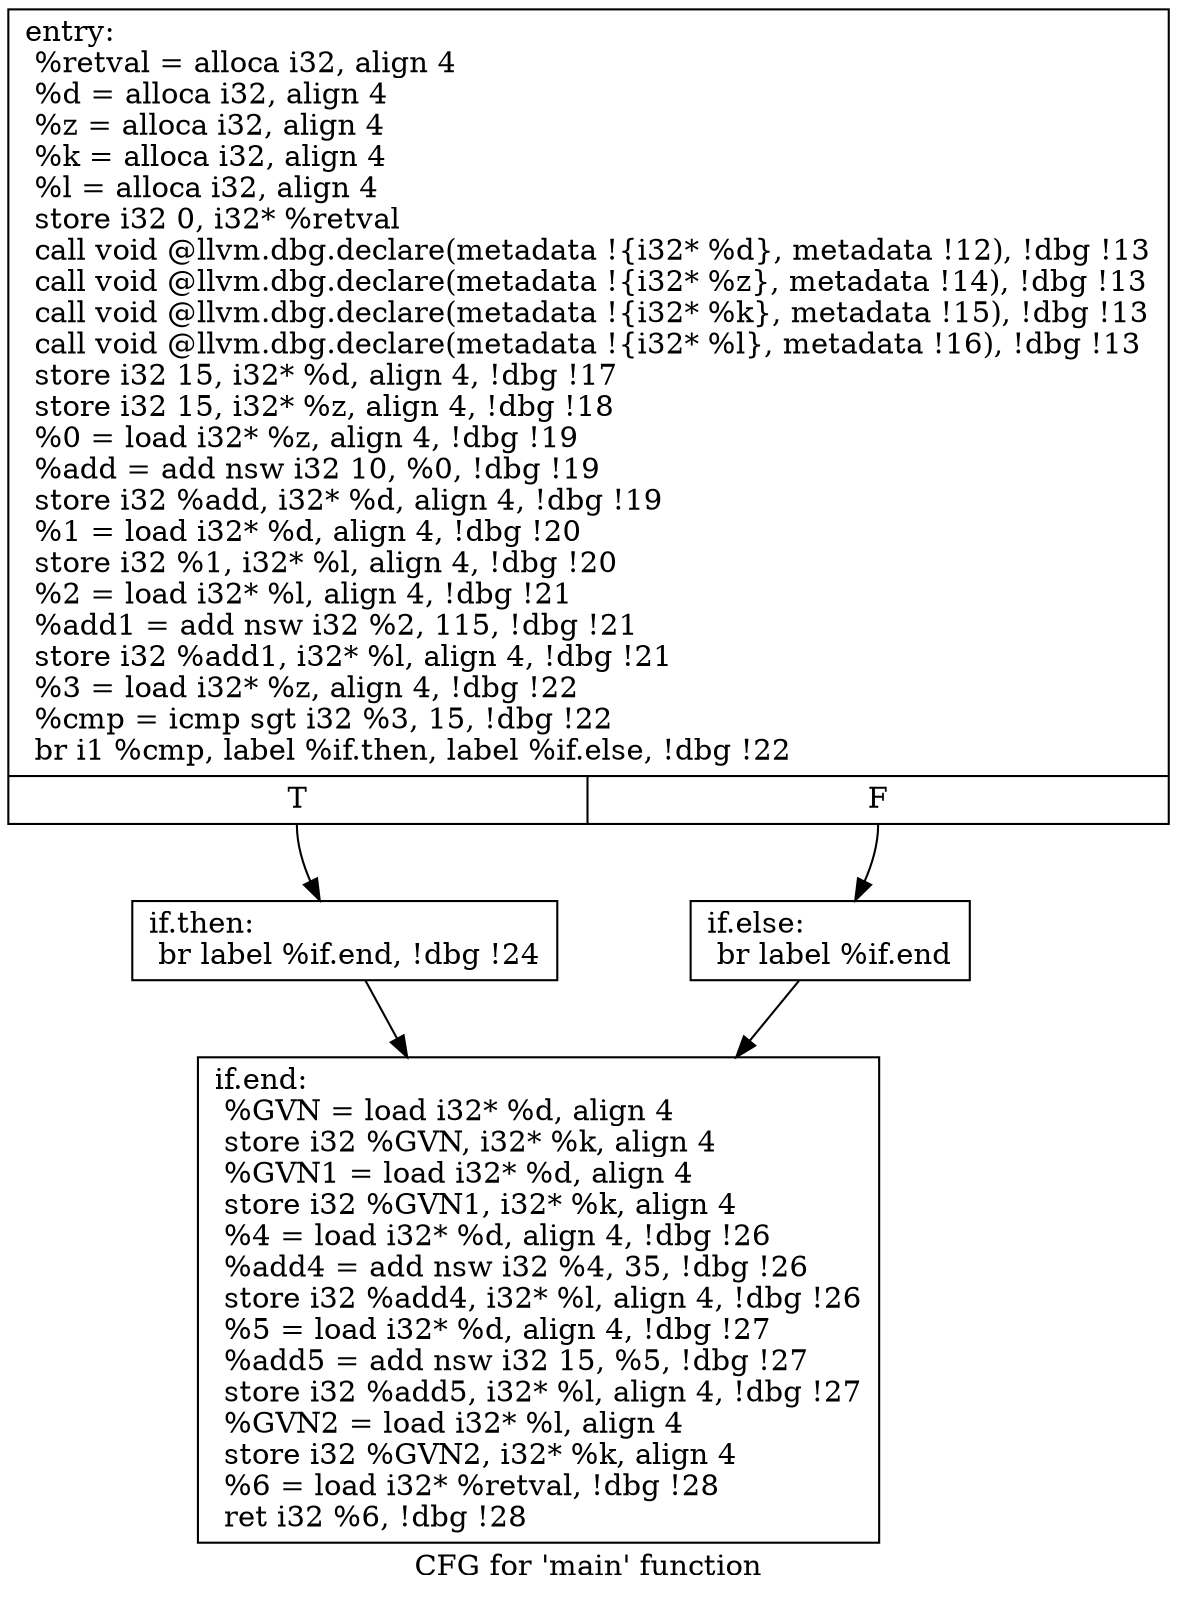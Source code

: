 digraph "CFG for 'main' function" {
	label="CFG for 'main' function";

	Node0x2bc8d10 [shape=record,label="{entry:\l  %retval = alloca i32, align 4\l  %d = alloca i32, align 4\l  %z = alloca i32, align 4\l  %k = alloca i32, align 4\l  %l = alloca i32, align 4\l  store i32 0, i32* %retval\l  call void @llvm.dbg.declare(metadata !\{i32* %d\}, metadata !12), !dbg !13\l  call void @llvm.dbg.declare(metadata !\{i32* %z\}, metadata !14), !dbg !13\l  call void @llvm.dbg.declare(metadata !\{i32* %k\}, metadata !15), !dbg !13\l  call void @llvm.dbg.declare(metadata !\{i32* %l\}, metadata !16), !dbg !13\l  store i32 15, i32* %d, align 4, !dbg !17\l  store i32 15, i32* %z, align 4, !dbg !18\l  %0 = load i32* %z, align 4, !dbg !19\l  %add = add nsw i32 10, %0, !dbg !19\l  store i32 %add, i32* %d, align 4, !dbg !19\l  %1 = load i32* %d, align 4, !dbg !20\l  store i32 %1, i32* %l, align 4, !dbg !20\l  %2 = load i32* %l, align 4, !dbg !21\l  %add1 = add nsw i32 %2, 115, !dbg !21\l  store i32 %add1, i32* %l, align 4, !dbg !21\l  %3 = load i32* %z, align 4, !dbg !22\l  %cmp = icmp sgt i32 %3, 15, !dbg !22\l  br i1 %cmp, label %if.then, label %if.else, !dbg !22\l|{<s0>T|<s1>F}}"];
	Node0x2bc8d10:s0 -> Node0x2bc9420;
	Node0x2bc8d10:s1 -> Node0x2bc4750;
	Node0x2bc9420 [shape=record,label="{if.then:                                          \l  br label %if.end, !dbg !24\l}"];
	Node0x2bc9420 -> Node0x2bc47b0;
	Node0x2bc4750 [shape=record,label="{if.else:                                          \l  br label %if.end\l}"];
	Node0x2bc4750 -> Node0x2bc47b0;
	Node0x2bc47b0 [shape=record,label="{if.end:                                           \l  %GVN = load i32* %d, align 4\l  store i32 %GVN, i32* %k, align 4\l  %GVN1 = load i32* %d, align 4\l  store i32 %GVN1, i32* %k, align 4\l  %4 = load i32* %d, align 4, !dbg !26\l  %add4 = add nsw i32 %4, 35, !dbg !26\l  store i32 %add4, i32* %l, align 4, !dbg !26\l  %5 = load i32* %d, align 4, !dbg !27\l  %add5 = add nsw i32 15, %5, !dbg !27\l  store i32 %add5, i32* %l, align 4, !dbg !27\l  %GVN2 = load i32* %l, align 4\l  store i32 %GVN2, i32* %k, align 4\l  %6 = load i32* %retval, !dbg !28\l  ret i32 %6, !dbg !28\l}"];
}
